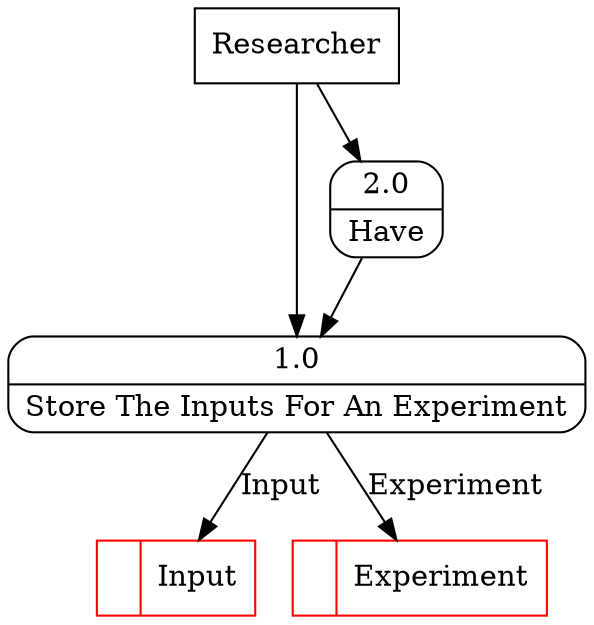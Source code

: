 digraph dfd2{ 
node[shape=record]
200 [label="<f0>  |<f1> Input " color=red];
201 [label="<f0>  |<f1> Experiment " color=red];
202 [label="Researcher" shape=box];
203 [label="{<f0> 1.0|<f1> Store The Inputs For An Experiment }" shape=Mrecord];
204 [label="{<f0> 2.0|<f1> Have }" shape=Mrecord];
202 -> 203
202 -> 204
203 -> 200 [label="Input"]
203 -> 201 [label="Experiment"]
204 -> 203
}